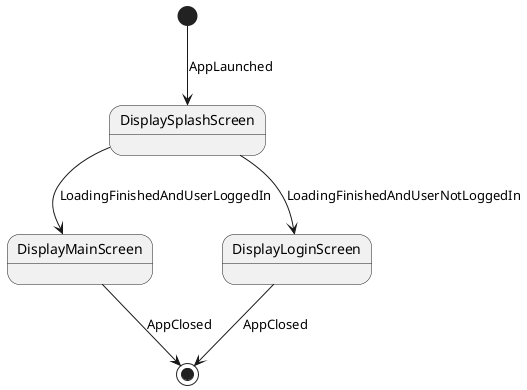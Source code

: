 @startuml

[*] --> DisplaySplashScreen : AppLaunched

DisplaySplashScreen --> DisplayMainScreen : LoadingFinishedAndUserLoggedIn
DisplaySplashScreen --> DisplayLoginScreen : LoadingFinishedAndUserNotLoggedIn

DisplayMainScreen --> [*] : AppClosed
DisplayLoginScreen --> [*] : AppClosed

@enduml